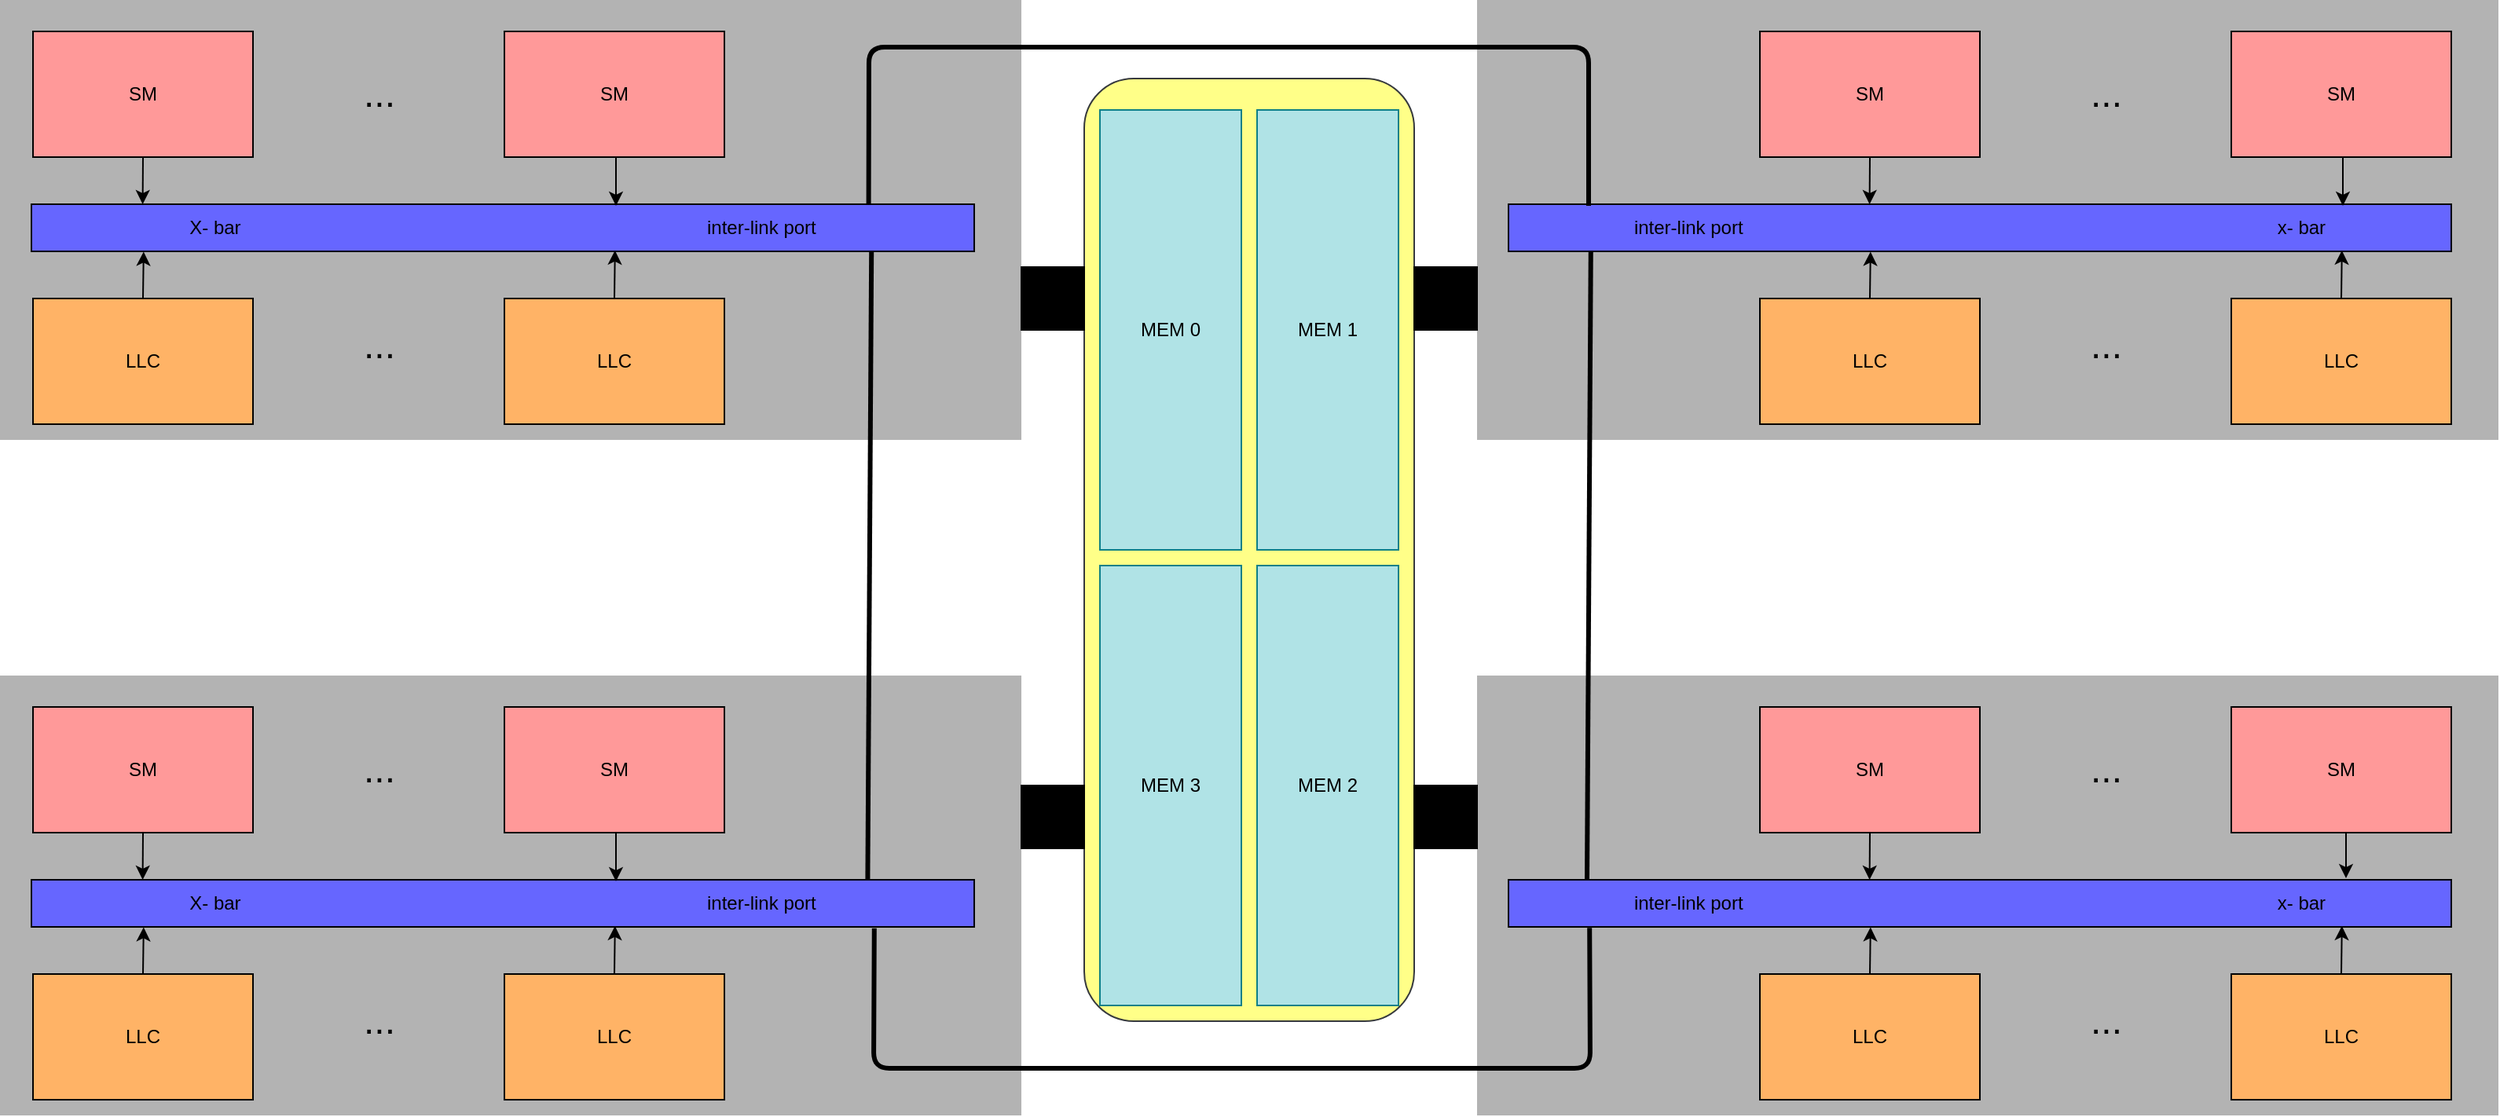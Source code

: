 <mxfile version="13.0.3" type="device"><diagram id="KJQKPPVQrExJ4or8K6x0" name="Page-1"><mxGraphModel dx="2852" dy="1704" grid="1" gridSize="10" guides="1" tooltips="1" connect="1" arrows="1" fold="1" page="1" pageScale="1" pageWidth="850" pageHeight="1100" math="0" shadow="0"><root><mxCell id="0"/><mxCell id="1" parent="0"/><mxCell id="BoqZ6YtAfekgRNuIJD9E-64" value="" style="rounded=1;whiteSpace=wrap;html=1;fillColor=#ffff88;strokeColor=#36393d;" vertex="1" parent="1"><mxGeometry x="700" y="70" width="210" height="600" as="geometry"/></mxCell><mxCell id="BoqZ6YtAfekgRNuIJD9E-1" value="MEM 0" style="rounded=0;whiteSpace=wrap;html=1;fillColor=#b0e3e6;strokeColor=#0e8088;" vertex="1" parent="1"><mxGeometry x="710" y="90" width="90" height="280" as="geometry"/></mxCell><mxCell id="BoqZ6YtAfekgRNuIJD9E-2" value="" style="rounded=0;whiteSpace=wrap;html=1;fillColor=#B3B3B3;strokeColor=none;" vertex="1" parent="1"><mxGeometry x="10" y="20" width="650" height="280" as="geometry"/></mxCell><mxCell id="BoqZ6YtAfekgRNuIJD9E-14" style="edgeStyle=orthogonalEdgeStyle;rounded=0;orthogonalLoop=1;jettySize=auto;html=1;exitX=0.5;exitY=1;exitDx=0;exitDy=0;entryX=0.118;entryY=0;entryDx=0;entryDy=0;entryPerimeter=0;" edge="1" parent="1" source="BoqZ6YtAfekgRNuIJD9E-3" target="BoqZ6YtAfekgRNuIJD9E-6"><mxGeometry relative="1" as="geometry"/></mxCell><mxCell id="BoqZ6YtAfekgRNuIJD9E-3" value="SM" style="rounded=0;whiteSpace=wrap;html=1;fillColor=#FF9999;" vertex="1" parent="1"><mxGeometry x="31" y="40" width="140" height="80" as="geometry"/></mxCell><mxCell id="BoqZ6YtAfekgRNuIJD9E-6" value="X- bar&amp;nbsp; &amp;nbsp; &amp;nbsp; &amp;nbsp; &amp;nbsp; &amp;nbsp; &amp;nbsp; &amp;nbsp; &amp;nbsp; &amp;nbsp; &amp;nbsp; &amp;nbsp; &amp;nbsp; &amp;nbsp; &amp;nbsp; &amp;nbsp; &amp;nbsp; &amp;nbsp; &amp;nbsp; &amp;nbsp; &amp;nbsp; &amp;nbsp; &amp;nbsp; &amp;nbsp; &amp;nbsp; &amp;nbsp; &amp;nbsp; &amp;nbsp; &amp;nbsp; &amp;nbsp; &amp;nbsp; &amp;nbsp; &amp;nbsp; &amp;nbsp; &amp;nbsp; &amp;nbsp; &amp;nbsp; &amp;nbsp; &amp;nbsp; &amp;nbsp; &amp;nbsp; &amp;nbsp; &amp;nbsp; &amp;nbsp; &amp;nbsp;inter-link port" style="rounded=0;whiteSpace=wrap;html=1;fillColor=#6666FF;" vertex="1" parent="1"><mxGeometry x="30" y="150" width="600" height="30" as="geometry"/></mxCell><mxCell id="BoqZ6YtAfekgRNuIJD9E-15" style="edgeStyle=orthogonalEdgeStyle;rounded=0;orthogonalLoop=1;jettySize=auto;html=1;exitX=0.5;exitY=1;exitDx=0;exitDy=0;entryX=0.62;entryY=0.033;entryDx=0;entryDy=0;entryPerimeter=0;" edge="1" parent="1" source="BoqZ6YtAfekgRNuIJD9E-10" target="BoqZ6YtAfekgRNuIJD9E-6"><mxGeometry relative="1" as="geometry"/></mxCell><mxCell id="BoqZ6YtAfekgRNuIJD9E-10" value="SM" style="rounded=0;whiteSpace=wrap;html=1;fillColor=#FF9999;" vertex="1" parent="1"><mxGeometry x="331" y="40" width="140" height="80" as="geometry"/></mxCell><mxCell id="BoqZ6YtAfekgRNuIJD9E-11" value="&lt;font style=&quot;font-size: 24px&quot;&gt;...&lt;/font&gt;" style="text;html=1;align=center;verticalAlign=middle;resizable=0;points=[];autosize=1;" vertex="1" parent="1"><mxGeometry x="231" y="70" width="40" height="20" as="geometry"/></mxCell><mxCell id="BoqZ6YtAfekgRNuIJD9E-18" style="edgeStyle=orthogonalEdgeStyle;rounded=0;orthogonalLoop=1;jettySize=auto;html=1;exitX=0.5;exitY=0;exitDx=0;exitDy=0;entryX=0.119;entryY=1.007;entryDx=0;entryDy=0;entryPerimeter=0;" edge="1" parent="1" source="BoqZ6YtAfekgRNuIJD9E-12" target="BoqZ6YtAfekgRNuIJD9E-6"><mxGeometry relative="1" as="geometry"/></mxCell><mxCell id="BoqZ6YtAfekgRNuIJD9E-12" value="LLC" style="rounded=0;whiteSpace=wrap;html=1;fillColor=#FFB366;" vertex="1" parent="1"><mxGeometry x="31" y="210" width="140" height="80" as="geometry"/></mxCell><mxCell id="BoqZ6YtAfekgRNuIJD9E-17" style="edgeStyle=orthogonalEdgeStyle;rounded=0;orthogonalLoop=1;jettySize=auto;html=1;exitX=0.5;exitY=0;exitDx=0;exitDy=0;entryX=0.619;entryY=0.981;entryDx=0;entryDy=0;entryPerimeter=0;" edge="1" parent="1" source="BoqZ6YtAfekgRNuIJD9E-13" target="BoqZ6YtAfekgRNuIJD9E-6"><mxGeometry relative="1" as="geometry"/></mxCell><mxCell id="BoqZ6YtAfekgRNuIJD9E-13" value="LLC" style="rounded=0;whiteSpace=wrap;html=1;fillColor=#FFB366;" vertex="1" parent="1"><mxGeometry x="331" y="210" width="140" height="80" as="geometry"/></mxCell><mxCell id="BoqZ6YtAfekgRNuIJD9E-19" value="&lt;font style=&quot;font-size: 24px&quot;&gt;...&lt;/font&gt;" style="text;html=1;align=center;verticalAlign=middle;resizable=0;points=[];autosize=1;" vertex="1" parent="1"><mxGeometry x="231" y="230" width="40" height="20" as="geometry"/></mxCell><mxCell id="BoqZ6YtAfekgRNuIJD9E-20" value="MEM 1" style="rounded=0;whiteSpace=wrap;html=1;fillColor=#b0e3e6;strokeColor=#0e8088;" vertex="1" parent="1"><mxGeometry x="810" y="90" width="90" height="280" as="geometry"/></mxCell><mxCell id="BoqZ6YtAfekgRNuIJD9E-21" value="MEM 3" style="rounded=0;whiteSpace=wrap;html=1;fillColor=#b0e3e6;strokeColor=#0e8088;" vertex="1" parent="1"><mxGeometry x="710" y="380" width="90" height="280" as="geometry"/></mxCell><mxCell id="BoqZ6YtAfekgRNuIJD9E-22" value="MEM 2" style="rounded=0;whiteSpace=wrap;html=1;fillColor=#b0e3e6;strokeColor=#0e8088;" vertex="1" parent="1"><mxGeometry x="810" y="380" width="90" height="280" as="geometry"/></mxCell><mxCell id="BoqZ6YtAfekgRNuIJD9E-23" value="" style="rounded=0;whiteSpace=wrap;html=1;fillColor=#B3B3B3;strokeColor=none;" vertex="1" parent="1"><mxGeometry x="10" y="450" width="650" height="280" as="geometry"/></mxCell><mxCell id="BoqZ6YtAfekgRNuIJD9E-24" style="edgeStyle=orthogonalEdgeStyle;rounded=0;orthogonalLoop=1;jettySize=auto;html=1;exitX=0.5;exitY=1;exitDx=0;exitDy=0;entryX=0.118;entryY=0;entryDx=0;entryDy=0;entryPerimeter=0;" edge="1" parent="1" source="BoqZ6YtAfekgRNuIJD9E-25" target="BoqZ6YtAfekgRNuIJD9E-26"><mxGeometry relative="1" as="geometry"/></mxCell><mxCell id="BoqZ6YtAfekgRNuIJD9E-25" value="SM" style="rounded=0;whiteSpace=wrap;html=1;fillColor=#FF9999;" vertex="1" parent="1"><mxGeometry x="31" y="470" width="140" height="80" as="geometry"/></mxCell><mxCell id="BoqZ6YtAfekgRNuIJD9E-26" value="X- bar&amp;nbsp; &amp;nbsp; &amp;nbsp; &amp;nbsp; &amp;nbsp; &amp;nbsp; &amp;nbsp; &amp;nbsp; &amp;nbsp; &amp;nbsp; &amp;nbsp; &amp;nbsp; &amp;nbsp; &amp;nbsp; &amp;nbsp; &amp;nbsp; &amp;nbsp; &amp;nbsp; &amp;nbsp; &amp;nbsp; &amp;nbsp; &amp;nbsp; &amp;nbsp; &amp;nbsp; &amp;nbsp; &amp;nbsp; &amp;nbsp; &amp;nbsp; &amp;nbsp; &amp;nbsp; &amp;nbsp; &amp;nbsp; &amp;nbsp; &amp;nbsp; &amp;nbsp; &amp;nbsp; &amp;nbsp; &amp;nbsp; &amp;nbsp; &amp;nbsp; &amp;nbsp; &amp;nbsp; &amp;nbsp; &amp;nbsp; &amp;nbsp;inter-link port" style="rounded=0;whiteSpace=wrap;html=1;fillColor=#6666FF;" vertex="1" parent="1"><mxGeometry x="30" y="580" width="600" height="30" as="geometry"/></mxCell><mxCell id="BoqZ6YtAfekgRNuIJD9E-27" style="edgeStyle=orthogonalEdgeStyle;rounded=0;orthogonalLoop=1;jettySize=auto;html=1;exitX=0.5;exitY=1;exitDx=0;exitDy=0;entryX=0.62;entryY=0.033;entryDx=0;entryDy=0;entryPerimeter=0;" edge="1" parent="1" source="BoqZ6YtAfekgRNuIJD9E-28" target="BoqZ6YtAfekgRNuIJD9E-26"><mxGeometry relative="1" as="geometry"/></mxCell><mxCell id="BoqZ6YtAfekgRNuIJD9E-28" value="SM" style="rounded=0;whiteSpace=wrap;html=1;fillColor=#FF9999;" vertex="1" parent="1"><mxGeometry x="331" y="470" width="140" height="80" as="geometry"/></mxCell><mxCell id="BoqZ6YtAfekgRNuIJD9E-29" value="&lt;font style=&quot;font-size: 24px&quot;&gt;...&lt;/font&gt;" style="text;html=1;align=center;verticalAlign=middle;resizable=0;points=[];autosize=1;" vertex="1" parent="1"><mxGeometry x="231" y="500" width="40" height="20" as="geometry"/></mxCell><mxCell id="BoqZ6YtAfekgRNuIJD9E-30" style="edgeStyle=orthogonalEdgeStyle;rounded=0;orthogonalLoop=1;jettySize=auto;html=1;exitX=0.5;exitY=0;exitDx=0;exitDy=0;entryX=0.119;entryY=1.007;entryDx=0;entryDy=0;entryPerimeter=0;" edge="1" parent="1" source="BoqZ6YtAfekgRNuIJD9E-31" target="BoqZ6YtAfekgRNuIJD9E-26"><mxGeometry relative="1" as="geometry"/></mxCell><mxCell id="BoqZ6YtAfekgRNuIJD9E-31" value="LLC" style="rounded=0;whiteSpace=wrap;html=1;fillColor=#FFB366;" vertex="1" parent="1"><mxGeometry x="31" y="640" width="140" height="80" as="geometry"/></mxCell><mxCell id="BoqZ6YtAfekgRNuIJD9E-32" style="edgeStyle=orthogonalEdgeStyle;rounded=0;orthogonalLoop=1;jettySize=auto;html=1;exitX=0.5;exitY=0;exitDx=0;exitDy=0;entryX=0.619;entryY=0.981;entryDx=0;entryDy=0;entryPerimeter=0;" edge="1" parent="1" source="BoqZ6YtAfekgRNuIJD9E-33" target="BoqZ6YtAfekgRNuIJD9E-26"><mxGeometry relative="1" as="geometry"/></mxCell><mxCell id="BoqZ6YtAfekgRNuIJD9E-33" value="LLC" style="rounded=0;whiteSpace=wrap;html=1;fillColor=#FFB366;" vertex="1" parent="1"><mxGeometry x="331" y="640" width="140" height="80" as="geometry"/></mxCell><mxCell id="BoqZ6YtAfekgRNuIJD9E-34" value="&lt;font style=&quot;font-size: 24px&quot;&gt;...&lt;/font&gt;" style="text;html=1;align=center;verticalAlign=middle;resizable=0;points=[];autosize=1;" vertex="1" parent="1"><mxGeometry x="231" y="660" width="40" height="20" as="geometry"/></mxCell><mxCell id="BoqZ6YtAfekgRNuIJD9E-35" value="" style="rounded=0;whiteSpace=wrap;html=1;fillColor=#B3B3B3;strokeColor=none;" vertex="1" parent="1"><mxGeometry x="950" y="20" width="650" height="280" as="geometry"/></mxCell><mxCell id="BoqZ6YtAfekgRNuIJD9E-36" style="edgeStyle=orthogonalEdgeStyle;rounded=0;orthogonalLoop=1;jettySize=auto;html=1;exitX=0.5;exitY=1;exitDx=0;exitDy=0;entryX=0.118;entryY=0;entryDx=0;entryDy=0;entryPerimeter=0;" edge="1" parent="1" source="BoqZ6YtAfekgRNuIJD9E-37"><mxGeometry relative="1" as="geometry"><mxPoint x="1199.8" y="150" as="targetPoint"/></mxGeometry></mxCell><mxCell id="BoqZ6YtAfekgRNuIJD9E-37" value="SM" style="rounded=0;whiteSpace=wrap;html=1;fillColor=#FF9999;" vertex="1" parent="1"><mxGeometry x="1130" y="40" width="140" height="80" as="geometry"/></mxCell><mxCell id="BoqZ6YtAfekgRNuIJD9E-38" value="inter-link port&amp;nbsp; &amp;nbsp; &amp;nbsp; &amp;nbsp; &amp;nbsp; &amp;nbsp; &amp;nbsp; &amp;nbsp; &amp;nbsp; &amp;nbsp; &amp;nbsp; &amp;nbsp; &amp;nbsp; &amp;nbsp; &amp;nbsp; &amp;nbsp; &amp;nbsp; &amp;nbsp; &amp;nbsp; &amp;nbsp; &amp;nbsp; &amp;nbsp; &amp;nbsp; &amp;nbsp; &amp;nbsp; &amp;nbsp; &amp;nbsp; &amp;nbsp; &amp;nbsp; &amp;nbsp; &amp;nbsp; &amp;nbsp; &amp;nbsp; &amp;nbsp; &amp;nbsp; &amp;nbsp; &amp;nbsp; &amp;nbsp; &amp;nbsp; &amp;nbsp; &amp;nbsp; &amp;nbsp; &amp;nbsp; &amp;nbsp; &amp;nbsp; &amp;nbsp; &amp;nbsp; &amp;nbsp; &amp;nbsp; &amp;nbsp; &amp;nbsp; x- bar" style="rounded=0;whiteSpace=wrap;html=1;fillColor=#6666FF;" vertex="1" parent="1"><mxGeometry x="970" y="150" width="600" height="30" as="geometry"/></mxCell><mxCell id="BoqZ6YtAfekgRNuIJD9E-39" style="edgeStyle=orthogonalEdgeStyle;rounded=0;orthogonalLoop=1;jettySize=auto;html=1;exitX=0.5;exitY=1;exitDx=0;exitDy=0;entryX=0.62;entryY=0.033;entryDx=0;entryDy=0;entryPerimeter=0;" edge="1" parent="1" source="BoqZ6YtAfekgRNuIJD9E-40"><mxGeometry relative="1" as="geometry"><mxPoint x="1501.0" y="150.99" as="targetPoint"/></mxGeometry></mxCell><mxCell id="BoqZ6YtAfekgRNuIJD9E-40" value="SM" style="rounded=0;whiteSpace=wrap;html=1;fillColor=#FF9999;" vertex="1" parent="1"><mxGeometry x="1430" y="40" width="140" height="80" as="geometry"/></mxCell><mxCell id="BoqZ6YtAfekgRNuIJD9E-41" value="&lt;font style=&quot;font-size: 24px&quot;&gt;...&lt;/font&gt;" style="text;html=1;align=center;verticalAlign=middle;resizable=0;points=[];autosize=1;" vertex="1" parent="1"><mxGeometry x="1330" y="70" width="40" height="20" as="geometry"/></mxCell><mxCell id="BoqZ6YtAfekgRNuIJD9E-42" style="edgeStyle=orthogonalEdgeStyle;rounded=0;orthogonalLoop=1;jettySize=auto;html=1;exitX=0.5;exitY=0;exitDx=0;exitDy=0;entryX=0.119;entryY=1.007;entryDx=0;entryDy=0;entryPerimeter=0;" edge="1" parent="1" source="BoqZ6YtAfekgRNuIJD9E-43"><mxGeometry relative="1" as="geometry"><mxPoint x="1200.4" y="180.21" as="targetPoint"/></mxGeometry></mxCell><mxCell id="BoqZ6YtAfekgRNuIJD9E-43" value="LLC" style="rounded=0;whiteSpace=wrap;html=1;fillColor=#FFB366;" vertex="1" parent="1"><mxGeometry x="1130" y="210" width="140" height="80" as="geometry"/></mxCell><mxCell id="BoqZ6YtAfekgRNuIJD9E-44" style="edgeStyle=orthogonalEdgeStyle;rounded=0;orthogonalLoop=1;jettySize=auto;html=1;exitX=0.5;exitY=0;exitDx=0;exitDy=0;entryX=0.619;entryY=0.981;entryDx=0;entryDy=0;entryPerimeter=0;" edge="1" parent="1" source="BoqZ6YtAfekgRNuIJD9E-45"><mxGeometry relative="1" as="geometry"><mxPoint x="1500.4" y="179.43" as="targetPoint"/></mxGeometry></mxCell><mxCell id="BoqZ6YtAfekgRNuIJD9E-45" value="LLC" style="rounded=0;whiteSpace=wrap;html=1;fillColor=#FFB366;" vertex="1" parent="1"><mxGeometry x="1430" y="210" width="140" height="80" as="geometry"/></mxCell><mxCell id="BoqZ6YtAfekgRNuIJD9E-46" value="&lt;font style=&quot;font-size: 24px&quot;&gt;...&lt;/font&gt;" style="text;html=1;align=center;verticalAlign=middle;resizable=0;points=[];autosize=1;" vertex="1" parent="1"><mxGeometry x="1330" y="230" width="40" height="20" as="geometry"/></mxCell><mxCell id="BoqZ6YtAfekgRNuIJD9E-47" value="" style="rounded=0;whiteSpace=wrap;html=1;fillColor=#B3B3B3;strokeColor=none;" vertex="1" parent="1"><mxGeometry x="950" y="450" width="650" height="280" as="geometry"/></mxCell><mxCell id="BoqZ6YtAfekgRNuIJD9E-48" style="edgeStyle=orthogonalEdgeStyle;rounded=0;orthogonalLoop=1;jettySize=auto;html=1;exitX=0.5;exitY=1;exitDx=0;exitDy=0;entryX=0.118;entryY=0;entryDx=0;entryDy=0;entryPerimeter=0;" edge="1" parent="1" source="BoqZ6YtAfekgRNuIJD9E-49"><mxGeometry relative="1" as="geometry"><mxPoint x="1199.8" y="580" as="targetPoint"/></mxGeometry></mxCell><mxCell id="BoqZ6YtAfekgRNuIJD9E-49" value="SM" style="rounded=0;whiteSpace=wrap;html=1;fillColor=#FF9999;" vertex="1" parent="1"><mxGeometry x="1130" y="470" width="140" height="80" as="geometry"/></mxCell><mxCell id="BoqZ6YtAfekgRNuIJD9E-50" value="inter-link port&amp;nbsp; &amp;nbsp; &amp;nbsp; &amp;nbsp; &amp;nbsp; &amp;nbsp; &amp;nbsp; &amp;nbsp; &amp;nbsp; &amp;nbsp; &amp;nbsp; &amp;nbsp; &amp;nbsp; &amp;nbsp; &amp;nbsp; &amp;nbsp; &amp;nbsp; &amp;nbsp; &amp;nbsp; &amp;nbsp; &amp;nbsp; &amp;nbsp; &amp;nbsp; &amp;nbsp; &amp;nbsp; &amp;nbsp; &amp;nbsp; &amp;nbsp; &amp;nbsp; &amp;nbsp; &amp;nbsp; &amp;nbsp; &amp;nbsp; &amp;nbsp; &amp;nbsp; &amp;nbsp; &amp;nbsp; &amp;nbsp; &amp;nbsp; &amp;nbsp; &amp;nbsp; &amp;nbsp; &amp;nbsp; &amp;nbsp; &amp;nbsp; &amp;nbsp; &amp;nbsp; &amp;nbsp; &amp;nbsp; &amp;nbsp; &amp;nbsp; x- bar" style="rounded=0;whiteSpace=wrap;html=1;fillColor=#6666FF;" vertex="1" parent="1"><mxGeometry x="970" y="580" width="600" height="30" as="geometry"/></mxCell><mxCell id="BoqZ6YtAfekgRNuIJD9E-51" style="edgeStyle=orthogonalEdgeStyle;rounded=0;orthogonalLoop=1;jettySize=auto;html=1;exitX=0.5;exitY=1;exitDx=0;exitDy=0;" edge="1" parent="1" source="BoqZ6YtAfekgRNuIJD9E-52"><mxGeometry relative="1" as="geometry"><mxPoint x="1503" y="579" as="targetPoint"/></mxGeometry></mxCell><mxCell id="BoqZ6YtAfekgRNuIJD9E-52" value="SM" style="rounded=0;whiteSpace=wrap;html=1;fillColor=#FF9999;" vertex="1" parent="1"><mxGeometry x="1430" y="470" width="140" height="80" as="geometry"/></mxCell><mxCell id="BoqZ6YtAfekgRNuIJD9E-53" value="&lt;font style=&quot;font-size: 24px&quot;&gt;...&lt;/font&gt;" style="text;html=1;align=center;verticalAlign=middle;resizable=0;points=[];autosize=1;" vertex="1" parent="1"><mxGeometry x="1330" y="500" width="40" height="20" as="geometry"/></mxCell><mxCell id="BoqZ6YtAfekgRNuIJD9E-54" style="edgeStyle=orthogonalEdgeStyle;rounded=0;orthogonalLoop=1;jettySize=auto;html=1;exitX=0.5;exitY=0;exitDx=0;exitDy=0;entryX=0.119;entryY=1.007;entryDx=0;entryDy=0;entryPerimeter=0;" edge="1" parent="1" source="BoqZ6YtAfekgRNuIJD9E-55"><mxGeometry relative="1" as="geometry"><mxPoint x="1200.4" y="610.21" as="targetPoint"/></mxGeometry></mxCell><mxCell id="BoqZ6YtAfekgRNuIJD9E-55" value="LLC" style="rounded=0;whiteSpace=wrap;html=1;fillColor=#FFB366;" vertex="1" parent="1"><mxGeometry x="1130" y="640" width="140" height="80" as="geometry"/></mxCell><mxCell id="BoqZ6YtAfekgRNuIJD9E-56" style="edgeStyle=orthogonalEdgeStyle;rounded=0;orthogonalLoop=1;jettySize=auto;html=1;exitX=0.5;exitY=0;exitDx=0;exitDy=0;entryX=0.619;entryY=0.981;entryDx=0;entryDy=0;entryPerimeter=0;" edge="1" parent="1" source="BoqZ6YtAfekgRNuIJD9E-57"><mxGeometry relative="1" as="geometry"><mxPoint x="1500.4" y="609.43" as="targetPoint"/></mxGeometry></mxCell><mxCell id="BoqZ6YtAfekgRNuIJD9E-57" value="LLC" style="rounded=0;whiteSpace=wrap;html=1;fillColor=#FFB366;" vertex="1" parent="1"><mxGeometry x="1430" y="640" width="140" height="80" as="geometry"/></mxCell><mxCell id="BoqZ6YtAfekgRNuIJD9E-58" value="&lt;font style=&quot;font-size: 24px&quot;&gt;...&lt;/font&gt;" style="text;html=1;align=center;verticalAlign=middle;resizable=0;points=[];autosize=1;" vertex="1" parent="1"><mxGeometry x="1330" y="660" width="40" height="20" as="geometry"/></mxCell><mxCell id="BoqZ6YtAfekgRNuIJD9E-59" value="" style="endArrow=none;html=1;entryX=0.891;entryY=1;entryDx=0;entryDy=0;entryPerimeter=0;exitX=0.887;exitY=0;exitDx=0;exitDy=0;exitPerimeter=0;strokeWidth=3;" edge="1" parent="1" source="BoqZ6YtAfekgRNuIJD9E-26" target="BoqZ6YtAfekgRNuIJD9E-6"><mxGeometry width="50" height="50" relative="1" as="geometry"><mxPoint x="540" y="460" as="sourcePoint"/><mxPoint x="590" y="410" as="targetPoint"/></mxGeometry></mxCell><mxCell id="BoqZ6YtAfekgRNuIJD9E-60" value="" style="endArrow=none;html=1;entryX=0.086;entryY=1.022;entryDx=0;entryDy=0;entryPerimeter=0;exitX=0.894;exitY=1.028;exitDx=0;exitDy=0;exitPerimeter=0;strokeWidth=3;" edge="1" parent="1" source="BoqZ6YtAfekgRNuIJD9E-26" target="BoqZ6YtAfekgRNuIJD9E-50"><mxGeometry width="50" height="50" relative="1" as="geometry"><mxPoint x="660" y="870" as="sourcePoint"/><mxPoint x="710" y="820" as="targetPoint"/><Array as="points"><mxPoint x="566" y="700"/><mxPoint x="1022" y="700"/></Array></mxGeometry></mxCell><mxCell id="BoqZ6YtAfekgRNuIJD9E-62" value="" style="endArrow=none;html=1;entryX=0.891;entryY=1;entryDx=0;entryDy=0;entryPerimeter=0;exitX=0.887;exitY=0;exitDx=0;exitDy=0;exitPerimeter=0;strokeWidth=3;" edge="1" parent="1"><mxGeometry width="50" height="50" relative="1" as="geometry"><mxPoint x="1020.0" y="580" as="sourcePoint"/><mxPoint x="1022.4" y="180" as="targetPoint"/></mxGeometry></mxCell><mxCell id="BoqZ6YtAfekgRNuIJD9E-63" value="" style="endArrow=none;html=1;exitX=0.888;exitY=0;exitDx=0;exitDy=0;exitPerimeter=0;entryX=0.085;entryY=0.033;entryDx=0;entryDy=0;entryPerimeter=0;strokeWidth=3;" edge="1" parent="1" source="BoqZ6YtAfekgRNuIJD9E-6" target="BoqZ6YtAfekgRNuIJD9E-38"><mxGeometry width="50" height="50" relative="1" as="geometry"><mxPoint x="690" y="60" as="sourcePoint"/><mxPoint x="740" y="10" as="targetPoint"/><Array as="points"><mxPoint x="563" y="50"/><mxPoint x="1021" y="50"/></Array></mxGeometry></mxCell><mxCell id="BoqZ6YtAfekgRNuIJD9E-66" value="" style="rounded=0;whiteSpace=wrap;html=1;fillColor=#000000;" vertex="1" parent="1"><mxGeometry x="660" y="520" width="40" height="40" as="geometry"/></mxCell><mxCell id="BoqZ6YtAfekgRNuIJD9E-67" value="" style="rounded=0;whiteSpace=wrap;html=1;fillColor=#000000;" vertex="1" parent="1"><mxGeometry x="660" y="190" width="40" height="40" as="geometry"/></mxCell><mxCell id="BoqZ6YtAfekgRNuIJD9E-68" value="" style="rounded=0;whiteSpace=wrap;html=1;fillColor=#000000;" vertex="1" parent="1"><mxGeometry x="910" y="190" width="40" height="40" as="geometry"/></mxCell><mxCell id="BoqZ6YtAfekgRNuIJD9E-69" value="" style="rounded=0;whiteSpace=wrap;html=1;fillColor=#000000;" vertex="1" parent="1"><mxGeometry x="910" y="520" width="40" height="40" as="geometry"/></mxCell></root></mxGraphModel></diagram></mxfile>